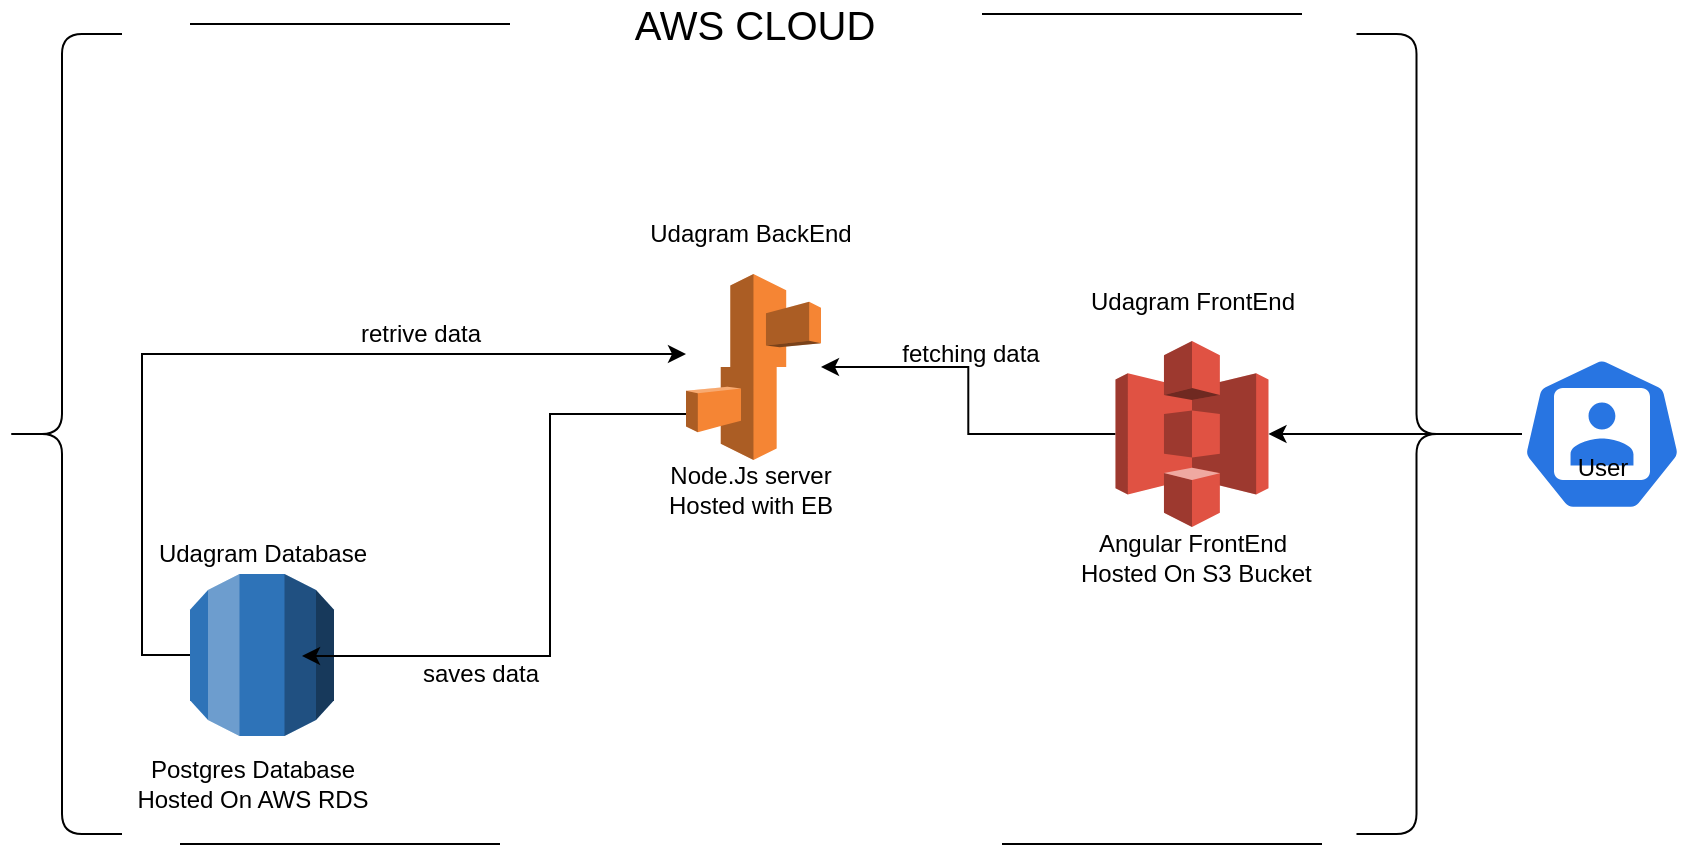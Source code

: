 <mxfile version="16.5.3" type="device"><diagram id="ZrKMZ4gpFANxLNH9nkoz" name="Page-1"><mxGraphModel dx="1202" dy="1676" grid="1" gridSize="10" guides="1" tooltips="1" connect="1" arrows="1" fold="1" page="1" pageScale="1" pageWidth="850" pageHeight="1100" math="0" shadow="0"><root><mxCell id="0"/><mxCell id="1" parent="0"/><mxCell id="ybN-kRqjqfijs3DMjMwt-8" style="edgeStyle=orthogonalEdgeStyle;rounded=0;orthogonalLoop=1;jettySize=auto;html=1;" edge="1" parent="1" source="ybN-kRqjqfijs3DMjMwt-2" target="ybN-kRqjqfijs3DMjMwt-4"><mxGeometry relative="1" as="geometry"/></mxCell><mxCell id="ybN-kRqjqfijs3DMjMwt-2" value="" style="outlineConnect=0;dashed=0;verticalLabelPosition=bottom;verticalAlign=top;align=center;html=1;shape=mxgraph.aws3.s3;fillColor=#E05243;gradientColor=none;" vertex="1" parent="1"><mxGeometry x="556.75" y="-326.5" width="76.5" height="93" as="geometry"/></mxCell><mxCell id="ybN-kRqjqfijs3DMjMwt-12" style="edgeStyle=orthogonalEdgeStyle;rounded=0;orthogonalLoop=1;jettySize=auto;html=1;" edge="1" parent="1" source="ybN-kRqjqfijs3DMjMwt-3" target="ybN-kRqjqfijs3DMjMwt-4"><mxGeometry relative="1" as="geometry"><mxPoint x="60" y="-230" as="targetPoint"/><Array as="points"><mxPoint x="70" y="-169"/><mxPoint x="70" y="-320"/></Array></mxGeometry></mxCell><mxCell id="ybN-kRqjqfijs3DMjMwt-3" value="" style="outlineConnect=0;dashed=0;verticalLabelPosition=bottom;verticalAlign=top;align=center;html=1;shape=mxgraph.aws3.rds;fillColor=#2E73B8;gradientColor=none;direction=west;" vertex="1" parent="1"><mxGeometry x="94" y="-210" width="72" height="81" as="geometry"/></mxCell><mxCell id="ybN-kRqjqfijs3DMjMwt-9" style="edgeStyle=orthogonalEdgeStyle;rounded=0;orthogonalLoop=1;jettySize=auto;html=1;" edge="1" parent="1" source="ybN-kRqjqfijs3DMjMwt-4"><mxGeometry relative="1" as="geometry"><mxPoint x="150" y="-169" as="targetPoint"/><Array as="points"><mxPoint x="274" y="-290"/><mxPoint x="274" y="-169"/></Array></mxGeometry></mxCell><mxCell id="ybN-kRqjqfijs3DMjMwt-4" value="" style="outlineConnect=0;dashed=0;verticalLabelPosition=bottom;verticalAlign=top;align=center;html=1;shape=mxgraph.aws3.elastic_beanstalk;fillColor=#F58534;gradientColor=none;" vertex="1" parent="1"><mxGeometry x="342" y="-360" width="67.5" height="93" as="geometry"/></mxCell><mxCell id="ybN-kRqjqfijs3DMjMwt-7" style="edgeStyle=orthogonalEdgeStyle;rounded=0;orthogonalLoop=1;jettySize=auto;html=1;entryX=1;entryY=0.5;entryDx=0;entryDy=0;entryPerimeter=0;" edge="1" parent="1" source="ybN-kRqjqfijs3DMjMwt-6" target="ybN-kRqjqfijs3DMjMwt-2"><mxGeometry relative="1" as="geometry"/></mxCell><mxCell id="ybN-kRqjqfijs3DMjMwt-6" value="" style="sketch=0;html=1;dashed=0;whitespace=wrap;fillColor=#2875E2;strokeColor=#ffffff;points=[[0.005,0.63,0],[0.1,0.2,0],[0.9,0.2,0],[0.5,0,0],[0.995,0.63,0],[0.72,0.99,0],[0.5,1,0],[0.28,0.99,0]];shape=mxgraph.kubernetes.icon;prIcon=user" vertex="1" parent="1"><mxGeometry x="760" y="-320.25" width="80" height="80.5" as="geometry"/></mxCell><mxCell id="ybN-kRqjqfijs3DMjMwt-13" value="User&lt;br&gt;" style="text;html=1;align=center;verticalAlign=middle;resizable=0;points=[];autosize=1;strokeColor=none;fillColor=none;" vertex="1" parent="1"><mxGeometry x="780" y="-273.25" width="40" height="20" as="geometry"/></mxCell><mxCell id="ybN-kRqjqfijs3DMjMwt-14" value="Angular FrontEnd&lt;br&gt;&amp;nbsp;Hosted On S3 Bucket" style="text;html=1;align=center;verticalAlign=middle;resizable=0;points=[];autosize=1;strokeColor=none;fillColor=none;" vertex="1" parent="1"><mxGeometry x="530" y="-233.5" width="130" height="30" as="geometry"/></mxCell><mxCell id="ybN-kRqjqfijs3DMjMwt-16" value="Udagram FrontEnd&lt;br&gt;" style="text;html=1;align=center;verticalAlign=middle;resizable=0;points=[];autosize=1;strokeColor=none;fillColor=none;" vertex="1" parent="1"><mxGeometry x="535" y="-356.5" width="120" height="20" as="geometry"/></mxCell><mxCell id="ybN-kRqjqfijs3DMjMwt-17" value="Udagram BackEnd" style="text;html=1;align=center;verticalAlign=middle;resizable=0;points=[];autosize=1;strokeColor=none;fillColor=none;" vertex="1" parent="1"><mxGeometry x="314" y="-390" width="120" height="20" as="geometry"/></mxCell><mxCell id="ybN-kRqjqfijs3DMjMwt-18" value="Node.Js server&lt;br&gt;Hosted with EB" style="text;html=1;align=center;verticalAlign=middle;resizable=0;points=[];autosize=1;strokeColor=none;fillColor=none;" vertex="1" parent="1"><mxGeometry x="324" y="-267" width="100" height="30" as="geometry"/></mxCell><mxCell id="ybN-kRqjqfijs3DMjMwt-20" value="Postgres Database&lt;br&gt;Hosted On AWS RDS" style="text;html=1;align=center;verticalAlign=middle;resizable=0;points=[];autosize=1;strokeColor=none;fillColor=none;" vertex="1" parent="1"><mxGeometry x="60" y="-120" width="130" height="30" as="geometry"/></mxCell><mxCell id="ybN-kRqjqfijs3DMjMwt-21" value="Udagram Database" style="text;html=1;align=center;verticalAlign=middle;resizable=0;points=[];autosize=1;strokeColor=none;fillColor=none;" vertex="1" parent="1"><mxGeometry x="70" y="-230" width="120" height="20" as="geometry"/></mxCell><mxCell id="ybN-kRqjqfijs3DMjMwt-22" value="saves data" style="text;html=1;align=center;verticalAlign=middle;resizable=0;points=[];autosize=1;strokeColor=none;fillColor=none;" vertex="1" parent="1"><mxGeometry x="204" y="-170" width="70" height="20" as="geometry"/></mxCell><mxCell id="ybN-kRqjqfijs3DMjMwt-23" value="retrive data" style="text;html=1;align=center;verticalAlign=middle;resizable=0;points=[];autosize=1;strokeColor=none;fillColor=none;" vertex="1" parent="1"><mxGeometry x="169" y="-340" width="80" height="20" as="geometry"/></mxCell><mxCell id="ybN-kRqjqfijs3DMjMwt-25" value="fetching data" style="text;html=1;align=center;verticalAlign=middle;resizable=0;points=[];autosize=1;strokeColor=none;fillColor=none;" vertex="1" parent="1"><mxGeometry x="444" y="-330" width="80" height="20" as="geometry"/></mxCell><mxCell id="ybN-kRqjqfijs3DMjMwt-26" value="" style="shape=curlyBracket;whiteSpace=wrap;html=1;rounded=1;" vertex="1" parent="1"><mxGeometry y="-480" width="60" height="400" as="geometry"/></mxCell><mxCell id="ybN-kRqjqfijs3DMjMwt-27" value="" style="shape=curlyBracket;whiteSpace=wrap;html=1;rounded=1;direction=west;" vertex="1" parent="1"><mxGeometry x="677.25" y="-480" width="60" height="400" as="geometry"/></mxCell><mxCell id="ybN-kRqjqfijs3DMjMwt-28" value="&lt;font style=&quot;font-size: 20px&quot;&gt;AWS CLOUD&lt;/font&gt;" style="text;html=1;align=center;verticalAlign=middle;resizable=0;points=[];autosize=1;strokeColor=none;fillColor=none;" vertex="1" parent="1"><mxGeometry x="305.75" y="-495" width="140" height="20" as="geometry"/></mxCell><mxCell id="ybN-kRqjqfijs3DMjMwt-29" value="" style="line;strokeWidth=1;html=1;perimeter=backbonePerimeter;points=[];outlineConnect=0;fontSize=20;" vertex="1" parent="1"><mxGeometry x="94" y="-490" width="160" height="10" as="geometry"/></mxCell><mxCell id="ybN-kRqjqfijs3DMjMwt-30" value="" style="line;strokeWidth=1;html=1;perimeter=backbonePerimeter;points=[];outlineConnect=0;fontSize=20;" vertex="1" parent="1"><mxGeometry x="490" y="-495" width="160" height="10" as="geometry"/></mxCell><mxCell id="ybN-kRqjqfijs3DMjMwt-31" value="" style="line;strokeWidth=1;html=1;perimeter=backbonePerimeter;points=[];outlineConnect=0;fontSize=20;" vertex="1" parent="1"><mxGeometry x="500" y="-80" width="160" height="10" as="geometry"/></mxCell><mxCell id="ybN-kRqjqfijs3DMjMwt-32" value="" style="line;strokeWidth=1;html=1;perimeter=backbonePerimeter;points=[];outlineConnect=0;fontSize=20;" vertex="1" parent="1"><mxGeometry x="89" y="-80" width="160" height="10" as="geometry"/></mxCell></root></mxGraphModel></diagram></mxfile>